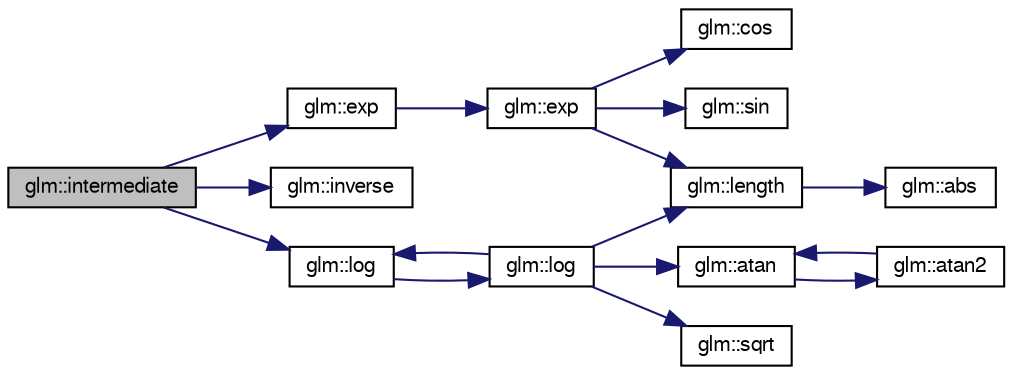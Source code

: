 digraph G
{
  bgcolor="transparent";
  edge [fontname="FreeSans",fontsize=10,labelfontname="FreeSans",labelfontsize=10];
  node [fontname="FreeSans",fontsize=10,shape=record];
  rankdir=LR;
  Node1 [label="glm::intermediate",height=0.2,width=0.4,color="black", fillcolor="grey75", style="filled" fontcolor="black"];
  Node1 -> Node2 [color="midnightblue",fontsize=10,style="solid"];
  Node2 [label="glm::exp",height=0.2,width=0.4,color="black",URL="$group__core__func__exponential.html#g0e7e69c5497cbbfe4afe08ee5449c553"];
  Node2 -> Node3 [color="midnightblue",fontsize=10,style="solid"];
  Node3 [label="glm::exp",height=0.2,width=0.4,color="black",URL="$group__gtx__quaternion.html#gd4ec8f59911f01bb4c298839017ba91f"];
  Node3 -> Node4 [color="midnightblue",fontsize=10,style="solid"];
  Node4 [label="glm::cos",height=0.2,width=0.4,color="black",URL="$group__core__func__trigonometric.html#gfef15df90786cd24fe786cc0ff2cbc98"];
  Node3 -> Node5 [color="midnightblue",fontsize=10,style="solid"];
  Node5 [label="glm::length",height=0.2,width=0.4,color="black",URL="$group__core__func__geometric.html#gd73a94d9c967e619e670156356e93b7e"];
  Node5 -> Node6 [color="midnightblue",fontsize=10,style="solid"];
  Node6 [label="glm::abs",height=0.2,width=0.4,color="black",URL="$group__core__func__common.html#gab4b95b47f2918ce6e7ac279a0ba27c1"];
  Node3 -> Node7 [color="midnightblue",fontsize=10,style="solid"];
  Node7 [label="glm::sin",height=0.2,width=0.4,color="black",URL="$group__core__func__trigonometric.html#gd4d4eda735d915be9af695fe2b4cded2"];
  Node1 -> Node8 [color="midnightblue",fontsize=10,style="solid"];
  Node8 [label="glm::inverse",height=0.2,width=0.4,color="black",URL="$group__core__func__matrix.html#g4b56decdc6560a13b616c6312bdcc17e"];
  Node1 -> Node9 [color="midnightblue",fontsize=10,style="solid"];
  Node9 [label="glm::log",height=0.2,width=0.4,color="black",URL="$group__core__func__exponential.html#gce8148db3949f9260f6f883f8dbae808"];
  Node9 -> Node10 [color="midnightblue",fontsize=10,style="solid"];
  Node10 [label="glm::log",height=0.2,width=0.4,color="black",URL="$group__gtx__quaternion.html#gbed81c73a777fce84fe442bbc17c13ce"];
  Node10 -> Node11 [color="midnightblue",fontsize=10,style="solid"];
  Node11 [label="glm::atan",height=0.2,width=0.4,color="black",URL="$group__core__func__trigonometric.html#gb89f4e2a1ea1426dc87ab3a06901b68a"];
  Node11 -> Node12 [color="midnightblue",fontsize=10,style="solid"];
  Node12 [label="glm::atan2",height=0.2,width=0.4,color="black",URL="$group__gtx__compatibility.html#ga7c3a1b05bab87aa5a7cbc9efadfbc52",tooltip="Arc tangent. Returns an angle whose tangent is y/x. The signs of x and y are used..."];
  Node12 -> Node11 [color="midnightblue",fontsize=10,style="solid"];
  Node10 -> Node5 [color="midnightblue",fontsize=10,style="solid"];
  Node10 -> Node9 [color="midnightblue",fontsize=10,style="solid"];
  Node10 -> Node13 [color="midnightblue",fontsize=10,style="solid"];
  Node13 [label="glm::sqrt",height=0.2,width=0.4,color="black",URL="$group__core__func__exponential.html#gfe49b7b63045b6ab94bffbcd7e7a7bc8"];
}
